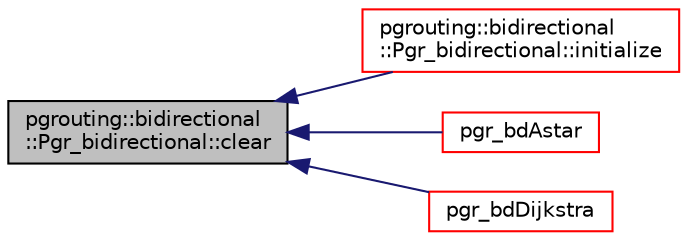 digraph "pgrouting::bidirectional::Pgr_bidirectional::clear"
{
  edge [fontname="Helvetica",fontsize="10",labelfontname="Helvetica",labelfontsize="10"];
  node [fontname="Helvetica",fontsize="10",shape=record];
  rankdir="LR";
  Node27 [label="pgrouting::bidirectional\l::Pgr_bidirectional::clear",height=0.2,width=0.4,color="black", fillcolor="grey75", style="filled", fontcolor="black"];
  Node27 -> Node28 [dir="back",color="midnightblue",fontsize="10",style="solid",fontname="Helvetica"];
  Node28 [label="pgrouting::bidirectional\l::Pgr_bidirectional::initialize",height=0.2,width=0.4,color="red", fillcolor="white", style="filled",URL="$classpgrouting_1_1bidirectional_1_1Pgr__bidirectional.html#adcd46d9c2709a597a33379aa3541bde0"];
  Node27 -> Node31 [dir="back",color="midnightblue",fontsize="10",style="solid",fontname="Helvetica"];
  Node31 [label="pgr_bdAstar",height=0.2,width=0.4,color="red", fillcolor="white", style="filled",URL="$bdAstar__driver_8cpp.html#a135d95fa50bc039c89b6989cf01398a7"];
  Node27 -> Node36 [dir="back",color="midnightblue",fontsize="10",style="solid",fontname="Helvetica"];
  Node36 [label="pgr_bdDijkstra",height=0.2,width=0.4,color="red", fillcolor="white", style="filled",URL="$bdDijkstra__driver_8cpp.html#af14a40e180f0590800e7cbdb03c90595"];
}

